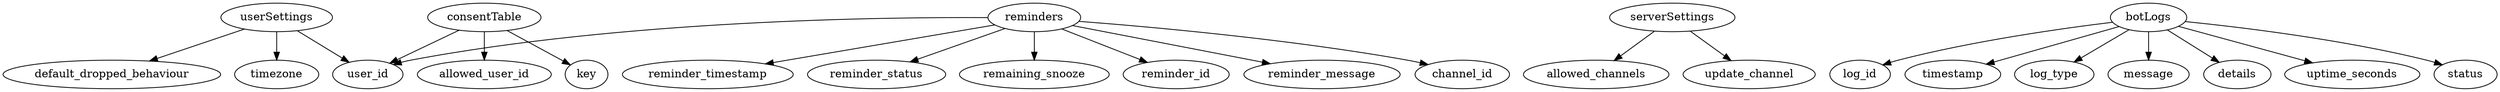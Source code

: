 digraph G {
    splines = true
    reminders -> {reminder_id user_id reminder_message channel_id reminder_timestamp reminder_status remaining_snooze}
    userSettings -> {user_id timezone default_dropped_behaviour}
    serverSettings -> {allowed_channels update_channel}
    consentTable -> {user_id allowed_user_id key}
    botLogs -> {log_id timestamp log_type message details uptime_seconds status}
}